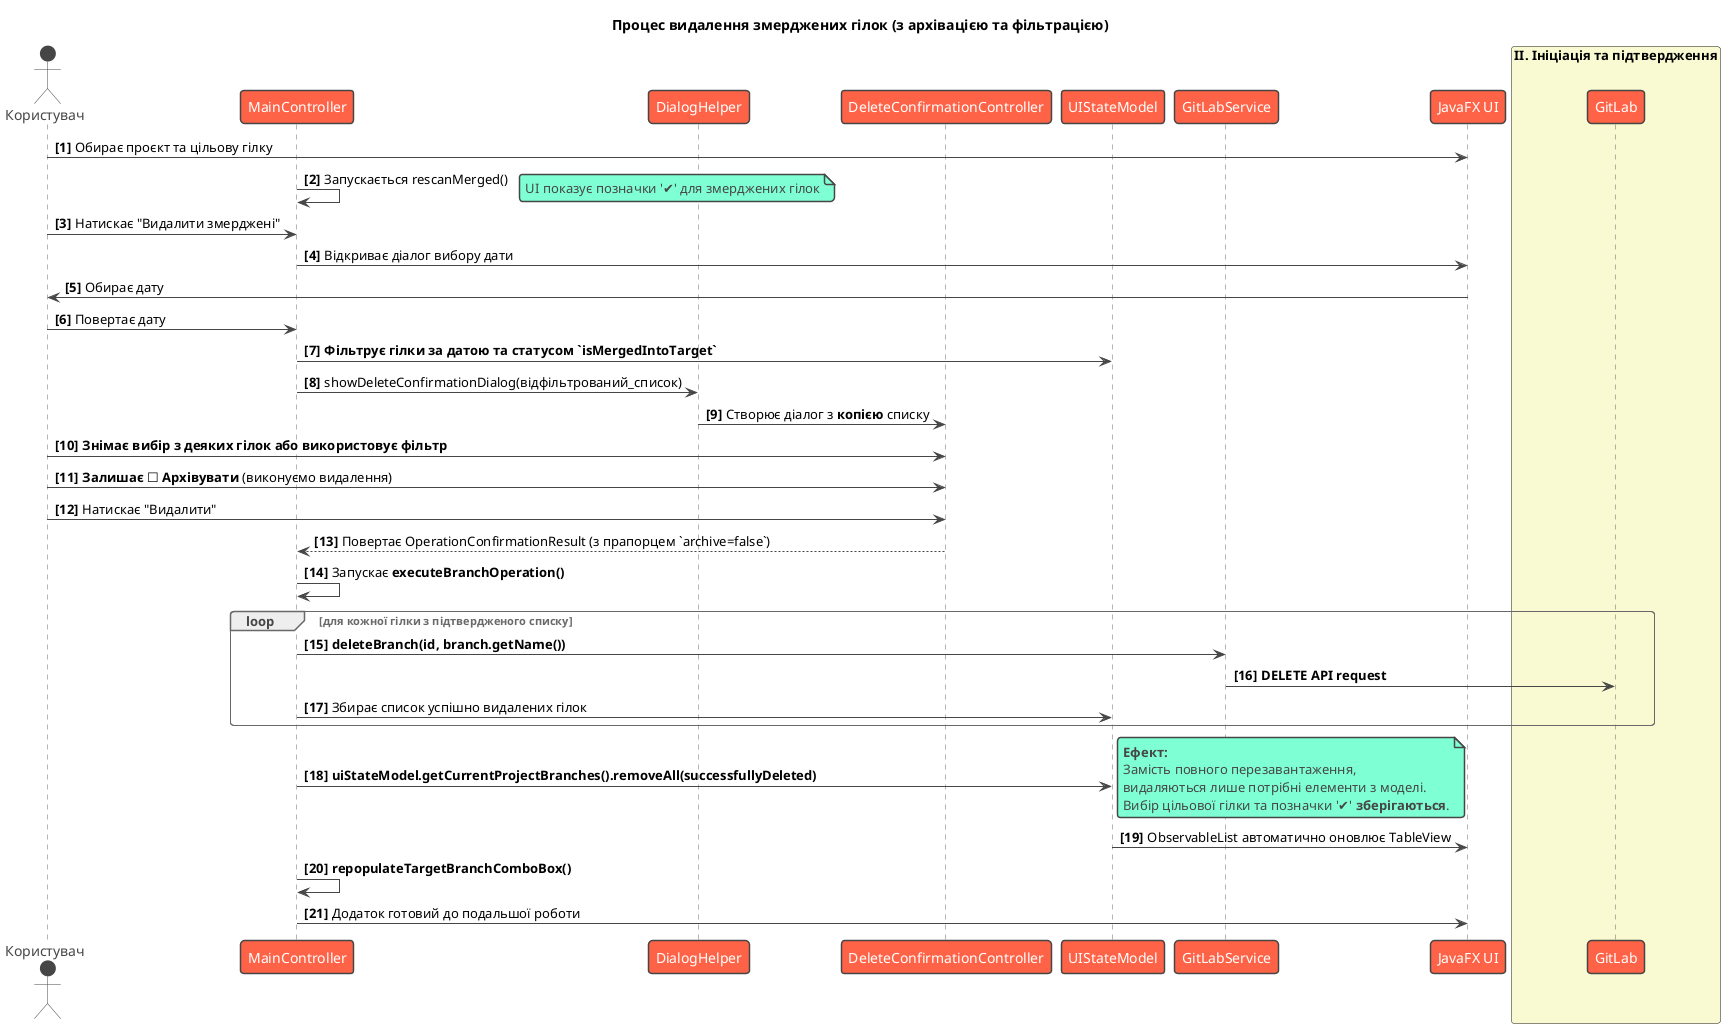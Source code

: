@startuml
!theme vibrant
title Процес видалення змерджених гілок (з архівацією та фільтрацією)

actor Користувач as User
participant "MainController" as Controller
participant "DialogHelper" as Helper
participant "DeleteConfirmationController" as Dialog
participant "UIStateModel" as Model
participant "GitLabService" as Service
participant "JavaFX UI" as UI

autonumber "<b>[0]"

box "I. Підготовка" #LightCyan
    User -> UI: Обирає проєкт та цільову гілку
    Controller -> Controller: Запускається rescanMerged()
    note right: UI показує позначки '✔' для змерджених гілок
end box

box "II. Ініціація та підтвердження" #LightGoldenRodYellow
    User -> Controller: Натискає "Видалити змерджені"
    Controller -> UI: Відкриває діалог вибору дати
    UI -> User: Обирає дату
    User -> Controller: Повертає дату

    Controller -> Model: **Фільтрує гілки за датою та статусом `isMergedIntoTarget`**

    Controller -> Helper: showDeleteConfirmationDialog(відфільтрований_список)
    Helper -> Dialog: Створює діалог з **копією** списку

    User -> Dialog: **Знімає вибір з деяких гілок або використовує фільтр**
    User -> Dialog: **Залишає ☐ Архівувати** (виконуємо видалення)
    User -> Dialog: Натискає "Видалити"
    Dialog --> Controller: Повертає OperationConfirmationResult (з прапорцем `archive=false`)

    Controller -> Controller: Запускає **executeBranchOperation()**
    loop для кожної гілки з підтвердженого списку
        Controller -> Service: **deleteBranch(id, branch.getName())**
        Service -> GitLab: **DELETE API request**
        Controller -> Model: Збирає список успішно видалених гілок
    end
end box

box "III. Елегантне оновлення UI" #LightGreen
    Controller -> Model: **uiStateModel.getCurrentProjectBranches().removeAll(successfullyDeleted)**
    note right
        **Ефект:**
        Замість повного перезавантаження,
        видаляються лише потрібні елементи з моделі.
        Вибір цільової гілки та позначки '✔' **зберігаються**.
    end note

    Model -> UI: ObservableList автоматично оновлює TableView
    Controller -> Controller: **repopulateTargetBranchComboBox()**

    Controller -> UI: Додаток готовий до подальшої роботи
end box

@enduml